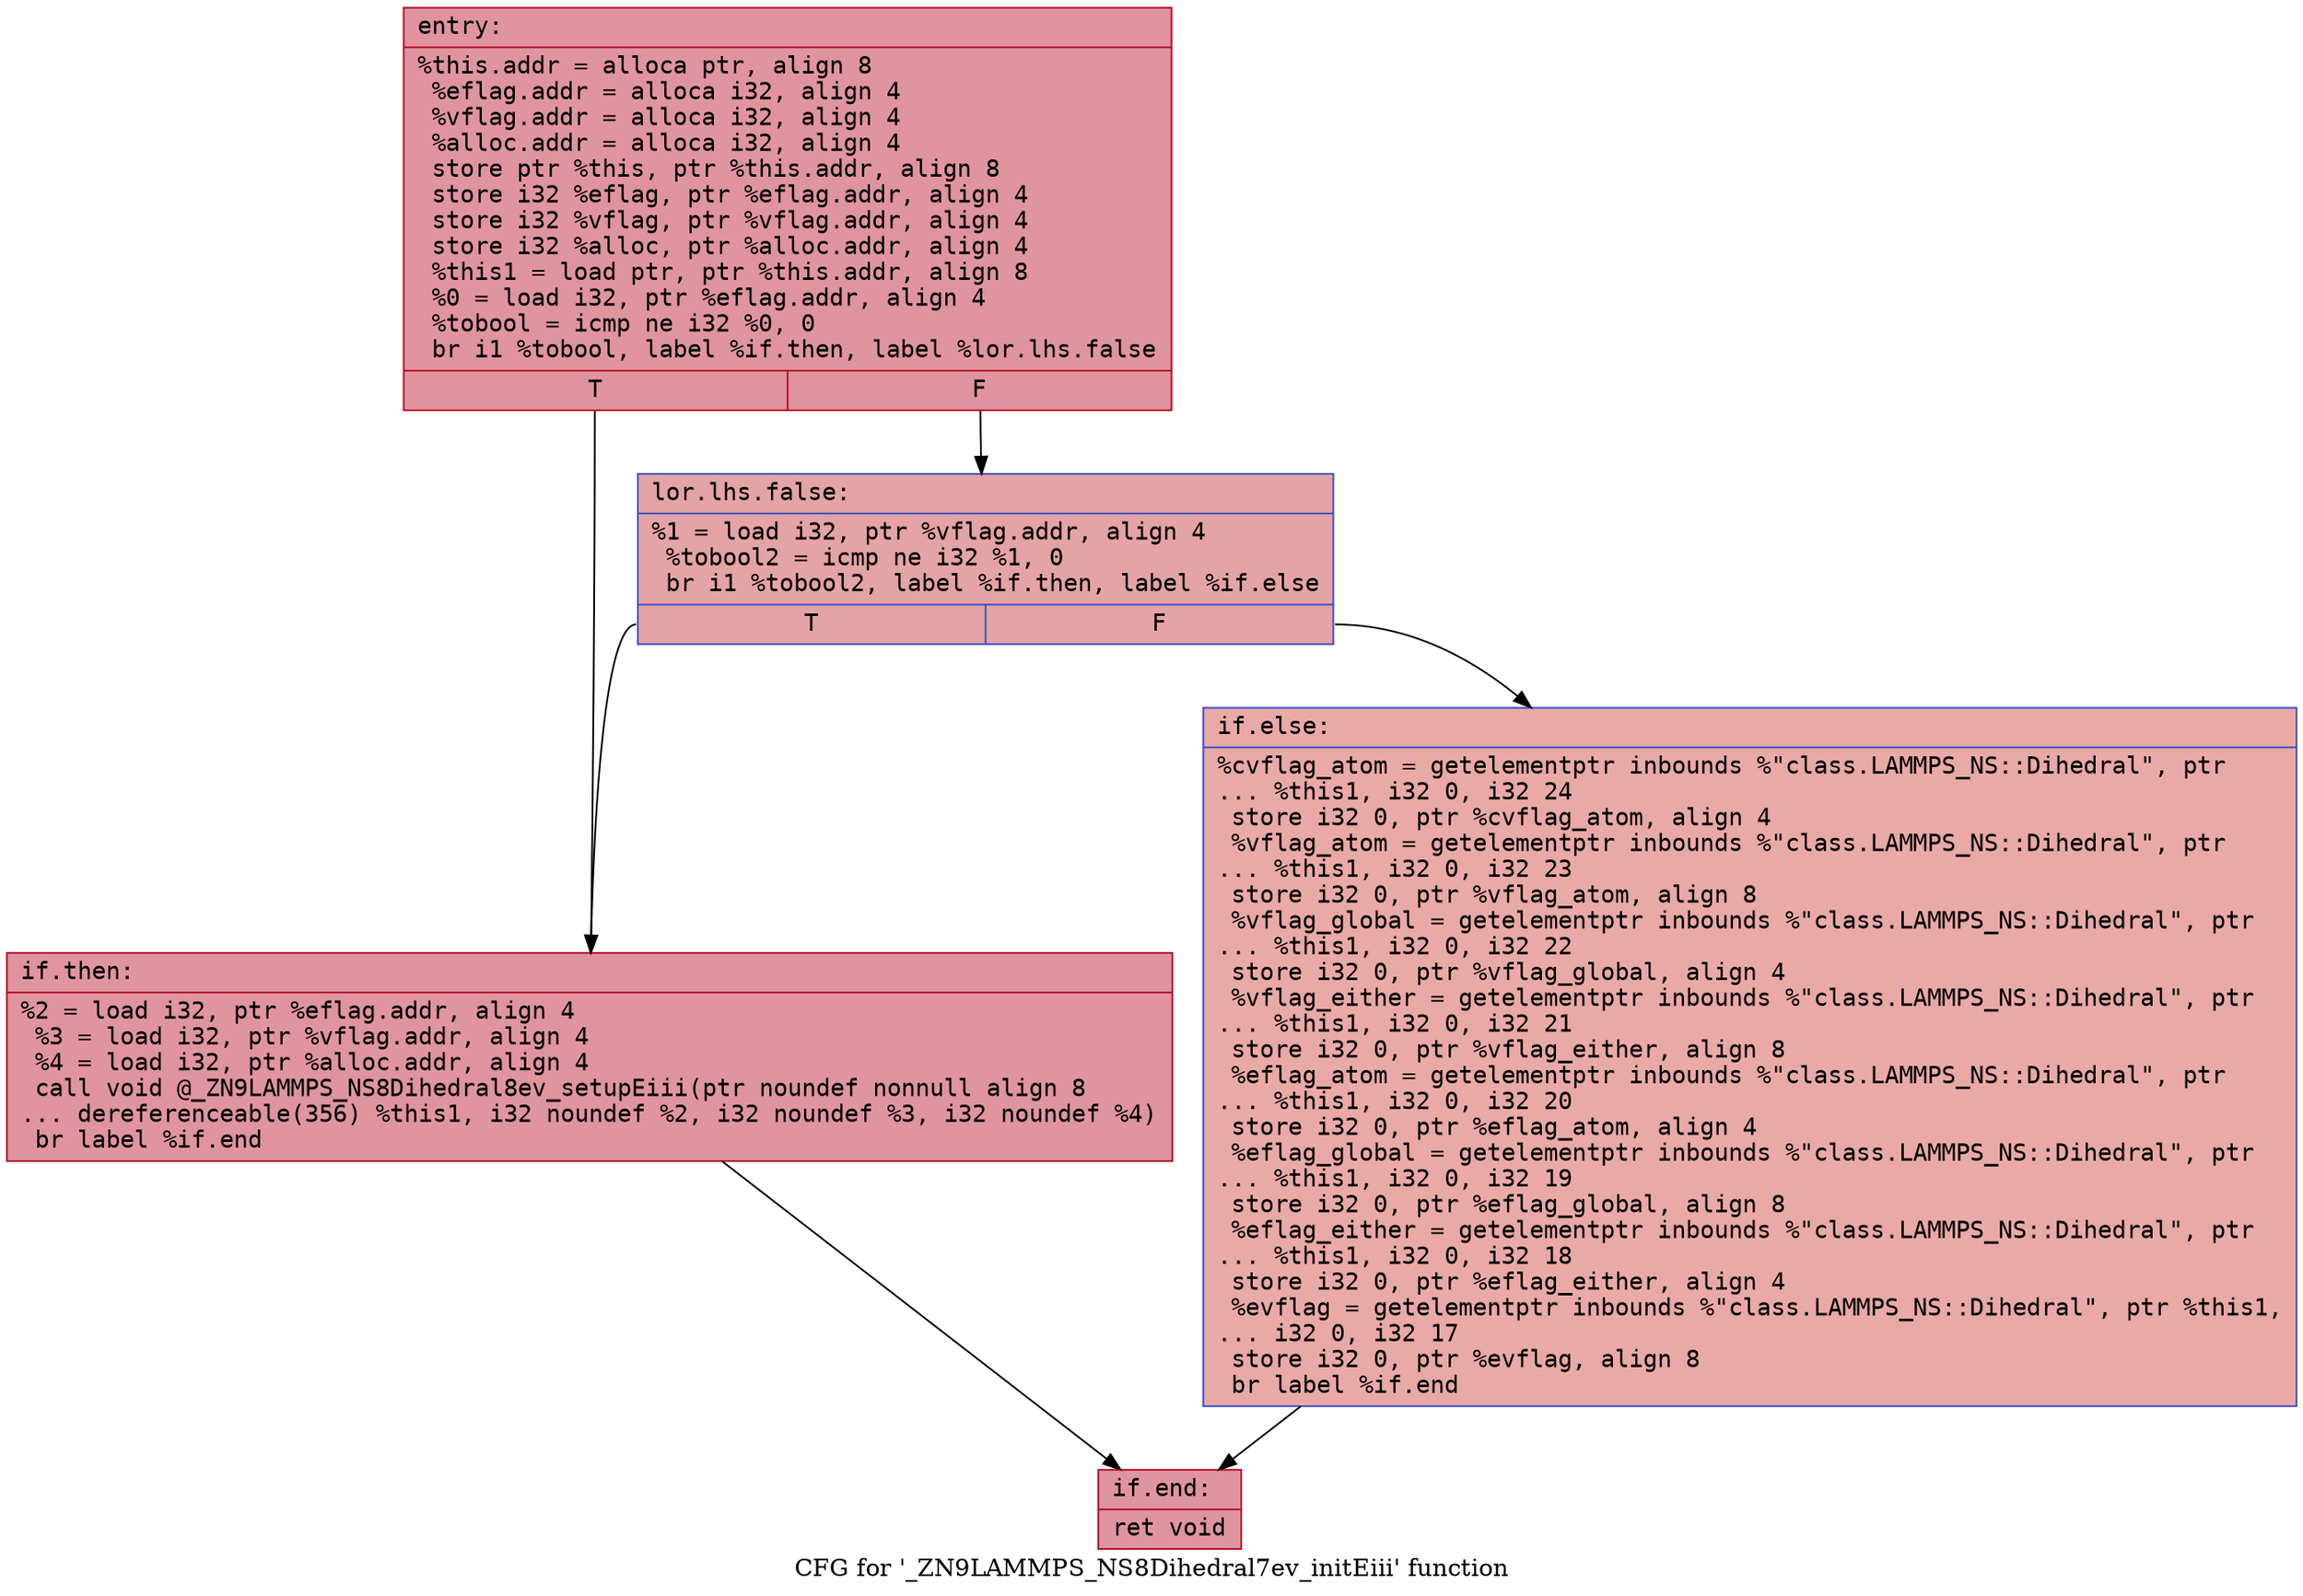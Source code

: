digraph "CFG for '_ZN9LAMMPS_NS8Dihedral7ev_initEiii' function" {
	label="CFG for '_ZN9LAMMPS_NS8Dihedral7ev_initEiii' function";

	Node0x5577496af430 [shape=record,color="#b70d28ff", style=filled, fillcolor="#b70d2870" fontname="Courier",label="{entry:\l|  %this.addr = alloca ptr, align 8\l  %eflag.addr = alloca i32, align 4\l  %vflag.addr = alloca i32, align 4\l  %alloc.addr = alloca i32, align 4\l  store ptr %this, ptr %this.addr, align 8\l  store i32 %eflag, ptr %eflag.addr, align 4\l  store i32 %vflag, ptr %vflag.addr, align 4\l  store i32 %alloc, ptr %alloc.addr, align 4\l  %this1 = load ptr, ptr %this.addr, align 8\l  %0 = load i32, ptr %eflag.addr, align 4\l  %tobool = icmp ne i32 %0, 0\l  br i1 %tobool, label %if.then, label %lor.lhs.false\l|{<s0>T|<s1>F}}"];
	Node0x5577496af430:s0 -> Node0x5577496afab0[tooltip="entry -> if.then\nProbability 62.50%" ];
	Node0x5577496af430:s1 -> Node0x5577496afb20[tooltip="entry -> lor.lhs.false\nProbability 37.50%" ];
	Node0x5577496afb20 [shape=record,color="#3d50c3ff", style=filled, fillcolor="#c32e3170" fontname="Courier",label="{lor.lhs.false:\l|  %1 = load i32, ptr %vflag.addr, align 4\l  %tobool2 = icmp ne i32 %1, 0\l  br i1 %tobool2, label %if.then, label %if.else\l|{<s0>T|<s1>F}}"];
	Node0x5577496afb20:s0 -> Node0x5577496afab0[tooltip="lor.lhs.false -> if.then\nProbability 62.50%" ];
	Node0x5577496afb20:s1 -> Node0x5577496afe50[tooltip="lor.lhs.false -> if.else\nProbability 37.50%" ];
	Node0x5577496afab0 [shape=record,color="#b70d28ff", style=filled, fillcolor="#b70d2870" fontname="Courier",label="{if.then:\l|  %2 = load i32, ptr %eflag.addr, align 4\l  %3 = load i32, ptr %vflag.addr, align 4\l  %4 = load i32, ptr %alloc.addr, align 4\l  call void @_ZN9LAMMPS_NS8Dihedral8ev_setupEiii(ptr noundef nonnull align 8\l... dereferenceable(356) %this1, i32 noundef %2, i32 noundef %3, i32 noundef %4)\l  br label %if.end\l}"];
	Node0x5577496afab0 -> Node0x5577496b0360[tooltip="if.then -> if.end\nProbability 100.00%" ];
	Node0x5577496afe50 [shape=record,color="#3d50c3ff", style=filled, fillcolor="#ca3b3770" fontname="Courier",label="{if.else:\l|  %cvflag_atom = getelementptr inbounds %\"class.LAMMPS_NS::Dihedral\", ptr\l... %this1, i32 0, i32 24\l  store i32 0, ptr %cvflag_atom, align 4\l  %vflag_atom = getelementptr inbounds %\"class.LAMMPS_NS::Dihedral\", ptr\l... %this1, i32 0, i32 23\l  store i32 0, ptr %vflag_atom, align 8\l  %vflag_global = getelementptr inbounds %\"class.LAMMPS_NS::Dihedral\", ptr\l... %this1, i32 0, i32 22\l  store i32 0, ptr %vflag_global, align 4\l  %vflag_either = getelementptr inbounds %\"class.LAMMPS_NS::Dihedral\", ptr\l... %this1, i32 0, i32 21\l  store i32 0, ptr %vflag_either, align 8\l  %eflag_atom = getelementptr inbounds %\"class.LAMMPS_NS::Dihedral\", ptr\l... %this1, i32 0, i32 20\l  store i32 0, ptr %eflag_atom, align 4\l  %eflag_global = getelementptr inbounds %\"class.LAMMPS_NS::Dihedral\", ptr\l... %this1, i32 0, i32 19\l  store i32 0, ptr %eflag_global, align 8\l  %eflag_either = getelementptr inbounds %\"class.LAMMPS_NS::Dihedral\", ptr\l... %this1, i32 0, i32 18\l  store i32 0, ptr %eflag_either, align 4\l  %evflag = getelementptr inbounds %\"class.LAMMPS_NS::Dihedral\", ptr %this1,\l... i32 0, i32 17\l  store i32 0, ptr %evflag, align 8\l  br label %if.end\l}"];
	Node0x5577496afe50 -> Node0x5577496b0360[tooltip="if.else -> if.end\nProbability 100.00%" ];
	Node0x5577496b0360 [shape=record,color="#b70d28ff", style=filled, fillcolor="#b70d2870" fontname="Courier",label="{if.end:\l|  ret void\l}"];
}
